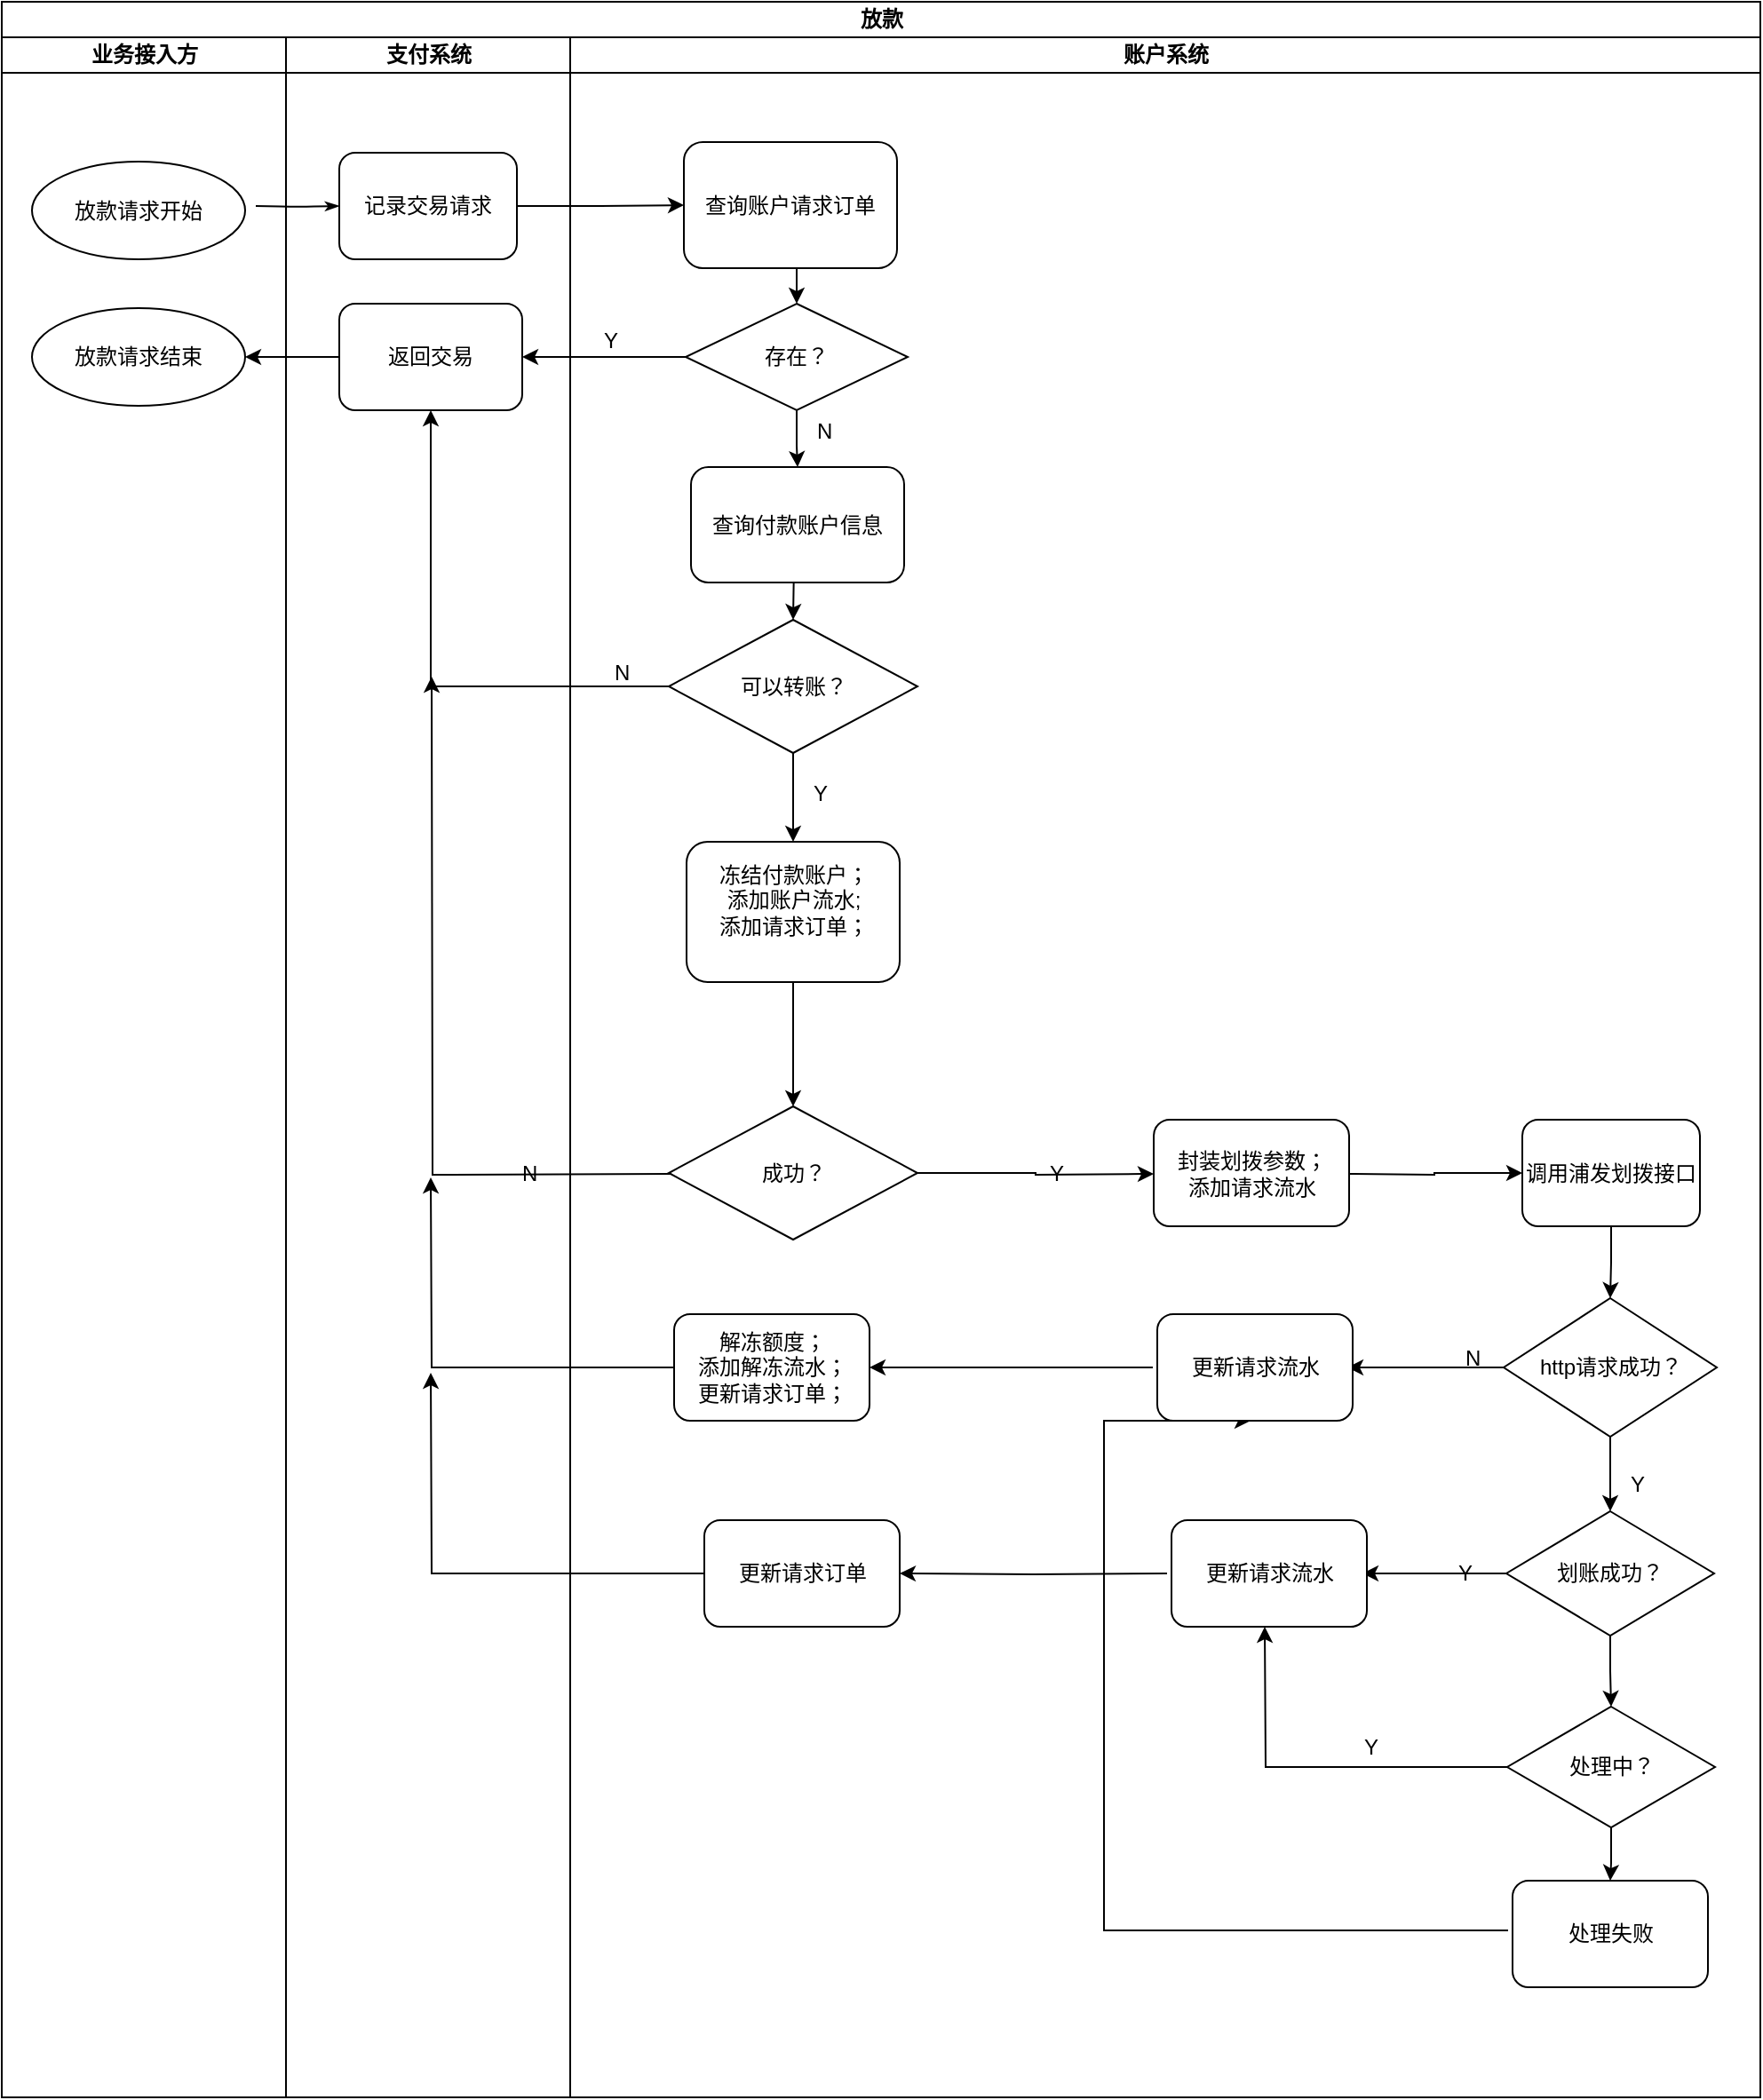 <mxfile version="10.6.3" type="github"><diagram name="Page-1" id="74e2e168-ea6b-b213-b513-2b3c1d86103e"><mxGraphModel dx="1158" dy="567" grid="1" gridSize="10" guides="1" tooltips="1" connect="1" arrows="1" fold="1" page="1" pageScale="1" pageWidth="1100" pageHeight="850" background="#ffffff" math="0" shadow="0"><root><mxCell id="0"/><mxCell id="1" parent="0"/><mxCell id="77e6c97f196da883-1" value="&lt;font style=&quot;font-size: 12px;&quot;&gt;放款&lt;/font&gt;" style="swimlane;html=1;childLayout=stackLayout;startSize=20;rounded=0;shadow=0;labelBackgroundColor=none;strokeColor=#000000;strokeWidth=1;fillColor=#ffffff;fontFamily=Helvetica;fontSize=12;fontColor=#000000;align=center;" parent="1" vertex="1"><mxGeometry x="67" y="40" width="990" height="1180" as="geometry"/></mxCell><mxCell id="77e6c97f196da883-2" value="业务接入方" style="swimlane;html=1;startSize=20;fontFamily=Helvetica;fontSize=12;" parent="77e6c97f196da883-1" vertex="1"><mxGeometry y="20" width="160" height="1160" as="geometry"/></mxCell><mxCell id="sWk5hsBrWzieQT6S5SXe-137" value="放款请求开始" style="ellipse;whiteSpace=wrap;html=1;fontFamily=Helvetica;fontSize=12;" vertex="1" parent="77e6c97f196da883-2"><mxGeometry x="17" y="70" width="120" height="55" as="geometry"/></mxCell><mxCell id="sWk5hsBrWzieQT6S5SXe-138" value="放款请求结束" style="ellipse;whiteSpace=wrap;html=1;fontFamily=Helvetica;fontSize=12;" vertex="1" parent="77e6c97f196da883-2"><mxGeometry x="17" y="152.5" width="120" height="55" as="geometry"/></mxCell><mxCell id="77e6c97f196da883-26" style="edgeStyle=orthogonalEdgeStyle;rounded=1;html=1;labelBackgroundColor=none;startArrow=none;startFill=0;startSize=5;endArrow=classicThin;endFill=1;endSize=5;jettySize=auto;orthogonalLoop=1;strokeColor=#000000;strokeWidth=1;fontFamily=Helvetica;fontSize=12;fontColor=#000000;" parent="77e6c97f196da883-1" target="77e6c97f196da883-11" edge="1"><mxGeometry relative="1" as="geometry"><mxPoint x="143" y="115" as="sourcePoint"/></mxGeometry></mxCell><mxCell id="77e6c97f196da883-3" value="支付系统" style="swimlane;html=1;startSize=20;fontFamily=Helvetica;fontSize=12;" parent="77e6c97f196da883-1" vertex="1"><mxGeometry x="160" y="20" width="160" height="1160" as="geometry"/></mxCell><mxCell id="77e6c97f196da883-11" value="&lt;font style=&quot;font-size: 12px;&quot;&gt;记录交易请求&lt;/font&gt;" style="rounded=1;whiteSpace=wrap;html=1;shadow=0;labelBackgroundColor=none;strokeColor=#000000;strokeWidth=1;fillColor=#ffffff;fontFamily=Helvetica;fontSize=12;fontColor=#000000;align=center;" parent="77e6c97f196da883-3" vertex="1"><mxGeometry x="30" y="65" width="100" height="60" as="geometry"/></mxCell><mxCell id="sWk5hsBrWzieQT6S5SXe-122" value="&lt;font style=&quot;font-size: 12px;&quot;&gt;返回交易&lt;/font&gt;" style="rounded=1;whiteSpace=wrap;html=1;shadow=0;labelBackgroundColor=none;strokeColor=#000000;strokeWidth=1;fillColor=#ffffff;fontFamily=Helvetica;fontSize=12;fontColor=#000000;align=center;" vertex="1" parent="77e6c97f196da883-3"><mxGeometry x="30" y="150" width="103" height="60" as="geometry"/></mxCell><mxCell id="77e6c97f196da883-4" value="账户系统" style="swimlane;html=1;startSize=20;fontFamily=Helvetica;fontSize=12;" parent="77e6c97f196da883-1" vertex="1"><mxGeometry x="320" y="20" width="670" height="1160" as="geometry"/></mxCell><mxCell id="sWk5hsBrWzieQT6S5SXe-18" style="edgeStyle=orthogonalEdgeStyle;rounded=0;orthogonalLoop=1;jettySize=auto;html=1;exitX=0.5;exitY=1;exitDx=0;exitDy=0;entryX=0.5;entryY=0;entryDx=0;entryDy=0;fontFamily=Helvetica;fontSize=12;" edge="1" parent="77e6c97f196da883-4" target="sWk5hsBrWzieQT6S5SXe-16"><mxGeometry relative="1" as="geometry"><mxPoint x="125.5" y="263" as="sourcePoint"/></mxGeometry></mxCell><mxCell id="sWk5hsBrWzieQT6S5SXe-15" value="&lt;span style=&quot;font-size: 12px;&quot;&gt;查询付款账户信息&lt;/span&gt;" style="rounded=1;whiteSpace=wrap;html=1;fontFamily=Helvetica;fontSize=12;" vertex="1" parent="77e6c97f196da883-4"><mxGeometry x="68" y="242" width="120" height="65" as="geometry"/></mxCell><mxCell id="sWk5hsBrWzieQT6S5SXe-25" style="edgeStyle=orthogonalEdgeStyle;rounded=0;orthogonalLoop=1;jettySize=auto;html=1;exitX=0.5;exitY=1;exitDx=0;exitDy=0;entryX=0.5;entryY=0;entryDx=0;entryDy=0;fontFamily=Helvetica;fontSize=12;" edge="1" parent="77e6c97f196da883-4" source="sWk5hsBrWzieQT6S5SXe-16" target="sWk5hsBrWzieQT6S5SXe-24"><mxGeometry relative="1" as="geometry"/></mxCell><mxCell id="sWk5hsBrWzieQT6S5SXe-16" value="可以转账？" style="rhombus;whiteSpace=wrap;html=1;fontFamily=Helvetica;fontSize=12;" vertex="1" parent="77e6c97f196da883-4"><mxGeometry x="55.5" y="328" width="140" height="75" as="geometry"/></mxCell><mxCell id="sWk5hsBrWzieQT6S5SXe-28" style="edgeStyle=orthogonalEdgeStyle;rounded=0;orthogonalLoop=1;jettySize=auto;html=1;exitX=0.5;exitY=1;exitDx=0;exitDy=0;entryX=0.5;entryY=0;entryDx=0;entryDy=0;fontFamily=Helvetica;fontSize=12;" edge="1" parent="77e6c97f196da883-4" source="sWk5hsBrWzieQT6S5SXe-24" target="sWk5hsBrWzieQT6S5SXe-27"><mxGeometry relative="1" as="geometry"/></mxCell><mxCell id="sWk5hsBrWzieQT6S5SXe-24" value="冻结付款账户；&lt;br style=&quot;font-size: 12px;&quot;&gt;添加账户流水;&lt;br style=&quot;font-size: 12px;&quot;&gt;添加请求订单；&lt;br style=&quot;font-size: 12px;&quot;&gt;&lt;br style=&quot;font-size: 12px;&quot;&gt;" style="rounded=1;whiteSpace=wrap;html=1;fontFamily=Helvetica;fontSize=12;" vertex="1" parent="77e6c97f196da883-4"><mxGeometry x="65.5" y="453" width="120" height="79" as="geometry"/></mxCell><mxCell id="sWk5hsBrWzieQT6S5SXe-27" value="成功？" style="rhombus;whiteSpace=wrap;html=1;fontFamily=Helvetica;fontSize=12;" vertex="1" parent="77e6c97f196da883-4"><mxGeometry x="55.5" y="602" width="140" height="75" as="geometry"/></mxCell><mxCell id="sWk5hsBrWzieQT6S5SXe-85" value="&lt;font style=&quot;font-size: 12px;&quot;&gt;更新请求订单&lt;/font&gt;" style="rounded=1;whiteSpace=wrap;html=1;shadow=0;labelBackgroundColor=none;strokeColor=#000000;strokeWidth=1;fillColor=#ffffff;fontFamily=Helvetica;fontSize=12;fontColor=#000000;align=center;flipH=0;" vertex="1" parent="77e6c97f196da883-4"><mxGeometry x="75.5" y="835" width="110" height="60" as="geometry"/></mxCell><mxCell id="sWk5hsBrWzieQT6S5SXe-110" value="&lt;font style=&quot;font-size: 12px;&quot;&gt;解冻额度；&lt;br style=&quot;font-size: 12px;&quot;&gt;添加解冻流水；&lt;br style=&quot;font-size: 12px;&quot;&gt;更新请求订单；&lt;/font&gt;" style="rounded=1;whiteSpace=wrap;html=1;shadow=0;labelBackgroundColor=none;strokeColor=#000000;strokeWidth=1;fillColor=#ffffff;fontFamily=Helvetica;fontSize=12;fontColor=#000000;align=center;flipH=0;" vertex="1" parent="77e6c97f196da883-4"><mxGeometry x="58.5" y="719" width="110" height="60" as="geometry"/></mxCell><mxCell id="sWk5hsBrWzieQT6S5SXe-116" style="edgeStyle=orthogonalEdgeStyle;rounded=0;orthogonalLoop=1;jettySize=auto;html=1;exitX=0.5;exitY=1;exitDx=0;exitDy=0;entryX=0.5;entryY=0;entryDx=0;entryDy=0;fontFamily=Helvetica;fontSize=12;" edge="1" parent="77e6c97f196da883-4" source="sWk5hsBrWzieQT6S5SXe-113" target="sWk5hsBrWzieQT6S5SXe-115"><mxGeometry relative="1" as="geometry"/></mxCell><mxCell id="sWk5hsBrWzieQT6S5SXe-113" value="查询账户请求订单" style="rounded=1;whiteSpace=wrap;html=1;fontFamily=Helvetica;fontSize=12;" vertex="1" parent="77e6c97f196da883-4"><mxGeometry x="64" y="59" width="120" height="71" as="geometry"/></mxCell><mxCell id="sWk5hsBrWzieQT6S5SXe-119" style="edgeStyle=orthogonalEdgeStyle;rounded=0;orthogonalLoop=1;jettySize=auto;html=1;exitX=0.5;exitY=1;exitDx=0;exitDy=0;fontFamily=Helvetica;fontSize=12;" edge="1" parent="77e6c97f196da883-4" source="sWk5hsBrWzieQT6S5SXe-115" target="sWk5hsBrWzieQT6S5SXe-15"><mxGeometry relative="1" as="geometry"/></mxCell><mxCell id="sWk5hsBrWzieQT6S5SXe-115" value="存在？" style="rhombus;whiteSpace=wrap;html=1;fontFamily=Helvetica;fontSize=12;" vertex="1" parent="77e6c97f196da883-4"><mxGeometry x="65" y="150" width="125" height="60" as="geometry"/></mxCell><mxCell id="sWk5hsBrWzieQT6S5SXe-19" style="edgeStyle=orthogonalEdgeStyle;rounded=0;orthogonalLoop=1;jettySize=auto;html=1;exitX=0;exitY=0.5;exitDx=0;exitDy=0;entryX=0.5;entryY=1;entryDx=0;entryDy=0;fontFamily=Helvetica;fontSize=12;" edge="1" parent="77e6c97f196da883-1" source="sWk5hsBrWzieQT6S5SXe-16" target="sWk5hsBrWzieQT6S5SXe-122"><mxGeometry relative="1" as="geometry"><mxPoint x="290" y="430" as="targetPoint"/></mxGeometry></mxCell><mxCell id="sWk5hsBrWzieQT6S5SXe-29" style="edgeStyle=orthogonalEdgeStyle;rounded=0;orthogonalLoop=1;jettySize=auto;html=1;exitX=0;exitY=0.5;exitDx=0;exitDy=0;fontFamily=Helvetica;fontSize=12;" edge="1" parent="77e6c97f196da883-1"><mxGeometry relative="1" as="geometry"><mxPoint x="377" y="660" as="sourcePoint"/><mxPoint x="242" y="380" as="targetPoint"/></mxGeometry></mxCell><mxCell id="sWk5hsBrWzieQT6S5SXe-65" style="edgeStyle=orthogonalEdgeStyle;rounded=0;orthogonalLoop=1;jettySize=auto;html=1;exitX=1;exitY=0.5;exitDx=0;exitDy=0;entryX=0;entryY=0.5;entryDx=0;entryDy=0;fontFamily=Helvetica;fontSize=12;" edge="1" parent="77e6c97f196da883-1" target="sWk5hsBrWzieQT6S5SXe-146"><mxGeometry relative="1" as="geometry"><mxPoint x="756" y="660" as="sourcePoint"/><mxPoint x="851" y="660" as="targetPoint"/></mxGeometry></mxCell><mxCell id="sWk5hsBrWzieQT6S5SXe-70" style="edgeStyle=orthogonalEdgeStyle;rounded=0;orthogonalLoop=1;jettySize=auto;html=1;exitX=0;exitY=0.5;exitDx=0;exitDy=0;fontFamily=Helvetica;fontSize=12;" edge="1" parent="77e6c97f196da883-1" source="sWk5hsBrWzieQT6S5SXe-147"><mxGeometry relative="1" as="geometry"><mxPoint x="842" y="769" as="sourcePoint"/><mxPoint x="757.5" y="769" as="targetPoint"/></mxGeometry></mxCell><mxCell id="sWk5hsBrWzieQT6S5SXe-80" style="edgeStyle=orthogonalEdgeStyle;rounded=0;orthogonalLoop=1;jettySize=auto;html=1;exitX=0;exitY=0.5;exitDx=0;exitDy=0;entryX=1;entryY=0.5;entryDx=0;entryDy=0;fontFamily=Helvetica;fontSize=12;" edge="1" parent="77e6c97f196da883-1" source="sWk5hsBrWzieQT6S5SXe-148"><mxGeometry relative="1" as="geometry"><mxPoint x="844" y="885" as="sourcePoint"/><mxPoint x="766" y="885" as="targetPoint"/></mxGeometry></mxCell><mxCell id="sWk5hsBrWzieQT6S5SXe-86" style="edgeStyle=orthogonalEdgeStyle;rounded=0;orthogonalLoop=1;jettySize=auto;html=1;exitX=0;exitY=0.5;exitDx=0;exitDy=0;entryX=1;entryY=0.5;entryDx=0;entryDy=0;fontFamily=Helvetica;fontSize=12;" edge="1" parent="77e6c97f196da883-1" target="sWk5hsBrWzieQT6S5SXe-85"><mxGeometry relative="1" as="geometry"><mxPoint x="656" y="885" as="sourcePoint"/></mxGeometry></mxCell><mxCell id="sWk5hsBrWzieQT6S5SXe-93" style="edgeStyle=orthogonalEdgeStyle;rounded=0;orthogonalLoop=1;jettySize=auto;html=1;exitX=0;exitY=0.5;exitDx=0;exitDy=0;entryX=0.5;entryY=1;entryDx=0;entryDy=0;fontFamily=Helvetica;fontSize=12;" edge="1" parent="77e6c97f196da883-1" source="sWk5hsBrWzieQT6S5SXe-149"><mxGeometry relative="1" as="geometry"><mxPoint x="844" y="993" as="sourcePoint"/><mxPoint x="711" y="915" as="targetPoint"/></mxGeometry></mxCell><mxCell id="sWk5hsBrWzieQT6S5SXe-135" style="edgeStyle=orthogonalEdgeStyle;rounded=0;orthogonalLoop=1;jettySize=auto;html=1;exitX=0;exitY=0.5;exitDx=0;exitDy=0;entryX=0.5;entryY=1;entryDx=0;entryDy=0;fontFamily=Helvetica;fontSize=12;" edge="1" parent="77e6c97f196da883-1"><mxGeometry relative="1" as="geometry"><mxPoint x="703" y="799" as="targetPoint"/><mxPoint x="848" y="1086" as="sourcePoint"/><Array as="points"><mxPoint x="620.5" y="1086"/><mxPoint x="620.5" y="799"/></Array></mxGeometry></mxCell><mxCell id="sWk5hsBrWzieQT6S5SXe-114" style="edgeStyle=orthogonalEdgeStyle;rounded=0;orthogonalLoop=1;jettySize=auto;html=1;exitX=1;exitY=0.5;exitDx=0;exitDy=0;entryX=0;entryY=0.5;entryDx=0;entryDy=0;fontFamily=Helvetica;fontSize=12;" edge="1" parent="77e6c97f196da883-1" source="77e6c97f196da883-11" target="sWk5hsBrWzieQT6S5SXe-113"><mxGeometry relative="1" as="geometry"/></mxCell><mxCell id="sWk5hsBrWzieQT6S5SXe-117" style="edgeStyle=orthogonalEdgeStyle;rounded=0;orthogonalLoop=1;jettySize=auto;html=1;exitX=0;exitY=0.5;exitDx=0;exitDy=0;fontFamily=Helvetica;fontSize=12;" edge="1" parent="77e6c97f196da883-1" source="sWk5hsBrWzieQT6S5SXe-115"><mxGeometry relative="1" as="geometry"><mxPoint x="293" y="200" as="targetPoint"/></mxGeometry></mxCell><mxCell id="sWk5hsBrWzieQT6S5SXe-139" style="edgeStyle=orthogonalEdgeStyle;rounded=0;orthogonalLoop=1;jettySize=auto;html=1;exitX=0;exitY=0.5;exitDx=0;exitDy=0;entryX=1;entryY=0.5;entryDx=0;entryDy=0;fontFamily=Helvetica;fontSize=12;" edge="1" parent="77e6c97f196da883-1" source="sWk5hsBrWzieQT6S5SXe-122" target="sWk5hsBrWzieQT6S5SXe-138"><mxGeometry relative="1" as="geometry"/></mxCell><mxCell id="sWk5hsBrWzieQT6S5SXe-20" value="N" style="text;html=1;resizable=0;points=[];autosize=1;align=left;verticalAlign=top;spacingTop=-4;fontFamily=Helvetica;fontSize=12;" vertex="1" parent="1"><mxGeometry x="409.5" y="408" width="20" height="20" as="geometry"/></mxCell><mxCell id="sWk5hsBrWzieQT6S5SXe-26" value="Y" style="text;html=1;resizable=0;points=[];autosize=1;align=left;verticalAlign=top;spacingTop=-4;fontFamily=Helvetica;fontSize=12;" vertex="1" parent="1"><mxGeometry x="521.5" y="476" width="20" height="20" as="geometry"/></mxCell><mxCell id="sWk5hsBrWzieQT6S5SXe-30" value="N" style="text;html=1;resizable=0;points=[];autosize=1;align=left;verticalAlign=top;spacingTop=-4;fontFamily=Helvetica;fontSize=12;" vertex="1" parent="1"><mxGeometry x="357.5" y="689.5" width="20" height="20" as="geometry"/></mxCell><mxCell id="sWk5hsBrWzieQT6S5SXe-31" style="edgeStyle=orthogonalEdgeStyle;rounded=0;orthogonalLoop=1;jettySize=auto;html=1;exitX=1;exitY=0.5;exitDx=0;exitDy=0;fontFamily=Helvetica;fontSize=12;" edge="1" parent="1" source="sWk5hsBrWzieQT6S5SXe-27"><mxGeometry relative="1" as="geometry"><mxPoint x="715.5" y="700" as="targetPoint"/></mxGeometry></mxCell><mxCell id="sWk5hsBrWzieQT6S5SXe-32" value="Y" style="text;html=1;resizable=0;points=[];autosize=1;align=left;verticalAlign=top;spacingTop=-4;fontFamily=Helvetica;fontSize=12;" vertex="1" parent="1"><mxGeometry x="654.5" y="689.5" width="20" height="20" as="geometry"/></mxCell><mxCell id="sWk5hsBrWzieQT6S5SXe-77" value="N&lt;br style=&quot;font-size: 12px;&quot;&gt;&lt;br style=&quot;font-size: 12px;&quot;&gt;" style="text;html=1;resizable=0;points=[];autosize=1;align=left;verticalAlign=top;spacingTop=-4;fontFamily=Helvetica;fontSize=12;" vertex="1" parent="1"><mxGeometry x="888.5" y="794" width="20" height="30" as="geometry"/></mxCell><mxCell id="sWk5hsBrWzieQT6S5SXe-81" value="Y" style="text;html=1;resizable=0;points=[];autosize=1;align=left;verticalAlign=top;spacingTop=-4;fontFamily=Helvetica;fontSize=12;" vertex="1" parent="1"><mxGeometry x="884.5" y="915" width="20" height="20" as="geometry"/></mxCell><mxCell id="sWk5hsBrWzieQT6S5SXe-87" style="edgeStyle=orthogonalEdgeStyle;rounded=0;orthogonalLoop=1;jettySize=auto;html=1;exitX=0;exitY=0.5;exitDx=0;exitDy=0;fontFamily=Helvetica;fontSize=12;" edge="1" parent="1" source="sWk5hsBrWzieQT6S5SXe-85"><mxGeometry relative="1" as="geometry"><mxPoint x="308.5" y="812" as="targetPoint"/><mxPoint x="440" y="925" as="sourcePoint"/></mxGeometry></mxCell><mxCell id="sWk5hsBrWzieQT6S5SXe-94" value="Y" style="text;html=1;resizable=0;points=[];autosize=1;align=left;verticalAlign=top;spacingTop=-4;fontFamily=Helvetica;fontSize=12;" vertex="1" parent="1"><mxGeometry x="831.5" y="1013" width="20" height="20" as="geometry"/></mxCell><mxCell id="sWk5hsBrWzieQT6S5SXe-109" style="edgeStyle=orthogonalEdgeStyle;rounded=0;orthogonalLoop=1;jettySize=auto;html=1;exitX=0;exitY=0.5;exitDx=0;exitDy=0;fontFamily=Helvetica;fontSize=12;" edge="1" parent="1"><mxGeometry relative="1" as="geometry"><mxPoint x="555.5" y="809" as="targetPoint"/><mxPoint x="715" y="809" as="sourcePoint"/></mxGeometry></mxCell><mxCell id="sWk5hsBrWzieQT6S5SXe-111" style="edgeStyle=orthogonalEdgeStyle;rounded=0;orthogonalLoop=1;jettySize=auto;html=1;exitX=0;exitY=0.5;exitDx=0;exitDy=0;fontFamily=Helvetica;fontSize=12;" edge="1" parent="1" source="sWk5hsBrWzieQT6S5SXe-110"><mxGeometry relative="1" as="geometry"><mxPoint x="308.5" y="702" as="targetPoint"/><mxPoint x="440" y="809" as="sourcePoint"/></mxGeometry></mxCell><mxCell id="sWk5hsBrWzieQT6S5SXe-118" value="Y" style="text;html=1;resizable=0;points=[];autosize=1;align=left;verticalAlign=top;spacingTop=-4;fontFamily=Helvetica;fontSize=12;" vertex="1" parent="1"><mxGeometry x="404" y="221" width="20" height="20" as="geometry"/></mxCell><mxCell id="sWk5hsBrWzieQT6S5SXe-121" value="N" style="text;html=1;resizable=0;points=[];autosize=1;align=left;verticalAlign=top;spacingTop=-4;fontFamily=Helvetica;fontSize=12;" vertex="1" parent="1"><mxGeometry x="524" y="272" width="20" height="20" as="geometry"/></mxCell><mxCell id="sWk5hsBrWzieQT6S5SXe-131" value="Y" style="text;html=1;resizable=0;points=[];autosize=1;align=left;verticalAlign=top;spacingTop=-4;fontFamily=Helvetica;fontSize=12;" vertex="1" parent="1"><mxGeometry x="979.5" y="915" width="20" height="20" as="geometry"/></mxCell><mxCell id="sWk5hsBrWzieQT6S5SXe-136" value="N" style="text;html=1;resizable=0;points=[];autosize=1;align=left;verticalAlign=top;spacingTop=-4;fontFamily=Helvetica;fontSize=12;" vertex="1" parent="1"><mxGeometry x="977.5" y="915" width="20" height="20" as="geometry"/></mxCell><mxCell id="sWk5hsBrWzieQT6S5SXe-143" value="&lt;font style=&quot;font-size: 12px;&quot;&gt;封装划拨参数；&lt;br style=&quot;font-size: 12px;&quot;&gt;添加请求流水&lt;/font&gt;&lt;br style=&quot;font-size: 12px;&quot;&gt;" style="rounded=1;whiteSpace=wrap;html=1;shadow=0;labelBackgroundColor=none;strokeColor=#000000;strokeWidth=1;fillColor=#ffffff;fontFamily=Helvetica;fontSize=12;fontColor=#000000;align=center;" vertex="1" parent="1"><mxGeometry x="715.5" y="669.5" width="110" height="60" as="geometry"/></mxCell><mxCell id="sWk5hsBrWzieQT6S5SXe-144" value="&lt;font style=&quot;font-size: 12px;&quot;&gt;更新请求流水&lt;/font&gt;" style="rounded=1;whiteSpace=wrap;html=1;shadow=0;labelBackgroundColor=none;strokeColor=#000000;strokeWidth=1;fillColor=#ffffff;fontFamily=Helvetica;fontSize=12;fontColor=#000000;align=center;flipH=0;" vertex="1" parent="1"><mxGeometry x="717.5" y="779" width="110" height="60" as="geometry"/></mxCell><mxCell id="sWk5hsBrWzieQT6S5SXe-145" value="&lt;span style=&quot;font-size: 12px;&quot;&gt;&lt;font style=&quot;font-size: 12px;&quot;&gt;更新请求流水&lt;/font&gt;&lt;/span&gt;" style="rounded=1;whiteSpace=wrap;html=1;shadow=0;labelBackgroundColor=none;strokeColor=#000000;strokeWidth=1;fillColor=#ffffff;fontFamily=Helvetica;fontSize=12;fontColor=#000000;align=center;" vertex="1" parent="1"><mxGeometry x="725.5" y="895" width="110" height="60" as="geometry"/></mxCell><mxCell id="sWk5hsBrWzieQT6S5SXe-151" style="edgeStyle=orthogonalEdgeStyle;rounded=0;orthogonalLoop=1;jettySize=auto;html=1;exitX=0.5;exitY=1;exitDx=0;exitDy=0;entryX=0.5;entryY=0;entryDx=0;entryDy=0;fontFamily=Helvetica;fontSize=12;" edge="1" parent="1" source="sWk5hsBrWzieQT6S5SXe-146" target="sWk5hsBrWzieQT6S5SXe-147"><mxGeometry relative="1" as="geometry"/></mxCell><mxCell id="sWk5hsBrWzieQT6S5SXe-146" value="&lt;font style=&quot;font-size: 12px;&quot;&gt;调用浦发划拨接口&lt;/font&gt;" style="rounded=1;whiteSpace=wrap;html=1;shadow=0;labelBackgroundColor=none;strokeColor=#000000;strokeWidth=1;fillColor=#ffffff;fontFamily=Helvetica;fontSize=12;fontColor=#000000;align=center;" vertex="1" parent="1"><mxGeometry x="923" y="669.5" width="100" height="60" as="geometry"/></mxCell><mxCell id="sWk5hsBrWzieQT6S5SXe-152" style="edgeStyle=orthogonalEdgeStyle;rounded=0;orthogonalLoop=1;jettySize=auto;html=1;exitX=0.5;exitY=1;exitDx=0;exitDy=0;entryX=0.5;entryY=0;entryDx=0;entryDy=0;fontFamily=Helvetica;fontSize=12;" edge="1" parent="1" source="sWk5hsBrWzieQT6S5SXe-147" target="sWk5hsBrWzieQT6S5SXe-148"><mxGeometry relative="1" as="geometry"/></mxCell><mxCell id="sWk5hsBrWzieQT6S5SXe-147" value="http请求成功？" style="rhombus;whiteSpace=wrap;html=1;fontFamily=Helvetica;fontSize=12;" vertex="1" parent="1"><mxGeometry x="912.5" y="770" width="120" height="78" as="geometry"/></mxCell><mxCell id="sWk5hsBrWzieQT6S5SXe-153" style="edgeStyle=orthogonalEdgeStyle;rounded=0;orthogonalLoop=1;jettySize=auto;html=1;exitX=0.5;exitY=1;exitDx=0;exitDy=0;fontFamily=Helvetica;fontSize=12;" edge="1" parent="1" source="sWk5hsBrWzieQT6S5SXe-148" target="sWk5hsBrWzieQT6S5SXe-149"><mxGeometry relative="1" as="geometry"/></mxCell><mxCell id="sWk5hsBrWzieQT6S5SXe-148" value="划账成功？" style="rhombus;whiteSpace=wrap;html=1;fontFamily=Helvetica;fontSize=12;" vertex="1" parent="1"><mxGeometry x="914" y="890" width="117" height="70" as="geometry"/></mxCell><mxCell id="sWk5hsBrWzieQT6S5SXe-154" style="edgeStyle=orthogonalEdgeStyle;rounded=0;orthogonalLoop=1;jettySize=auto;html=1;exitX=0.5;exitY=1;exitDx=0;exitDy=0;fontFamily=Helvetica;fontSize=12;" edge="1" parent="1" source="sWk5hsBrWzieQT6S5SXe-149" target="sWk5hsBrWzieQT6S5SXe-150"><mxGeometry relative="1" as="geometry"/></mxCell><mxCell id="sWk5hsBrWzieQT6S5SXe-149" value="处理中？" style="rhombus;whiteSpace=wrap;html=1;fontFamily=Helvetica;fontSize=12;" vertex="1" parent="1"><mxGeometry x="914.5" y="1000" width="117" height="68" as="geometry"/></mxCell><mxCell id="sWk5hsBrWzieQT6S5SXe-150" value="&lt;font style=&quot;font-size: 12px;&quot;&gt;处理失败&lt;/font&gt;" style="rounded=1;whiteSpace=wrap;html=1;shadow=0;labelBackgroundColor=none;strokeColor=#000000;strokeWidth=1;fillColor=#ffffff;fontFamily=Helvetica;fontSize=12;fontColor=#000000;align=center;" vertex="1" parent="1"><mxGeometry x="917.5" y="1098" width="110" height="60" as="geometry"/></mxCell><mxCell id="sWk5hsBrWzieQT6S5SXe-155" value="Y" style="text;html=1;resizable=0;points=[];autosize=1;align=left;verticalAlign=top;spacingTop=-4;fontFamily=Helvetica;fontSize=12;" vertex="1" parent="1"><mxGeometry x="982" y="865" width="20" height="20" as="geometry"/></mxCell></root></mxGraphModel></diagram></mxfile>